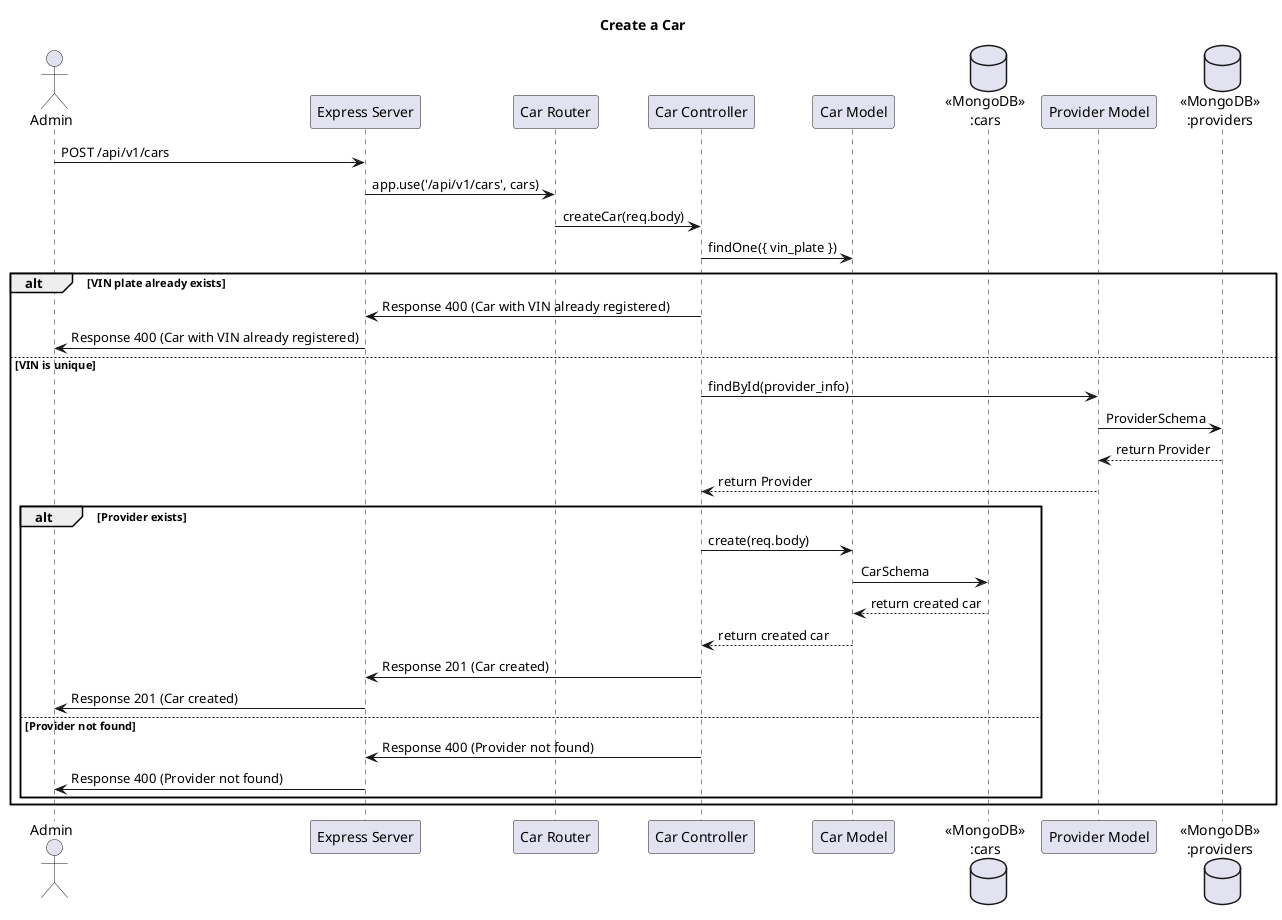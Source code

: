 @startuml
title Create a Car

actor Admin as User
participant "Express Server" as Server
participant "Car Router" as Router
participant "Car Controller" as Controller
participant "Car Model" as CarModel
database "«MongoDB»\n:cars" as Database
participant "Provider Model" as ProviderModel
database "«MongoDB»\n:providers" as ProviderDB

User -> Server: POST /api/v1/cars
Server -> Router: app.use('/api/v1/cars', cars)
Router -> Controller: createCar(req.body)
Controller -> CarModel: findOne({ vin_plate })
alt VIN plate already exists
    Controller -> Server: Response 400 (Car with VIN already registered)
    Server -> User: Response 400 (Car with VIN already registered)
else VIN is unique
    Controller -> ProviderModel: findById(provider_info)
    ProviderModel -> ProviderDB: ProviderSchema
    ProviderDB --> ProviderModel: return Provider
    ProviderModel --> Controller: return Provider
    alt Provider exists
        Controller -> CarModel: create(req.body)
        CarModel -> Database: CarSchema
        Database --> CarModel: return created car
        CarModel --> Controller: return created car
        Controller -> Server: Response 201 (Car created)
        Server -> User: Response 201 (Car created)
    else Provider not found
        Controller -> Server: Response 400 (Provider not found)
        Server -> User: Response 400 (Provider not found)
    end
end
@enduml
